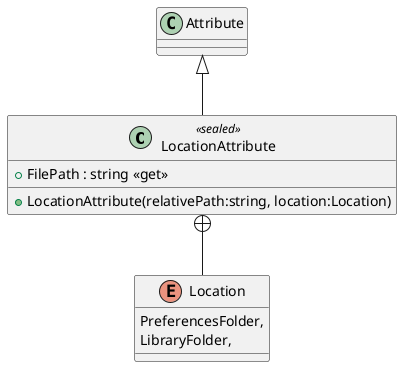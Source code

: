 @startuml
class LocationAttribute <<sealed>> {
    + FilePath : string <<get>>
    + LocationAttribute(relativePath:string, location:Location)
}
enum Location {
    PreferencesFolder,
    LibraryFolder,
}
Attribute <|-- LocationAttribute
LocationAttribute +-- Location
@enduml
